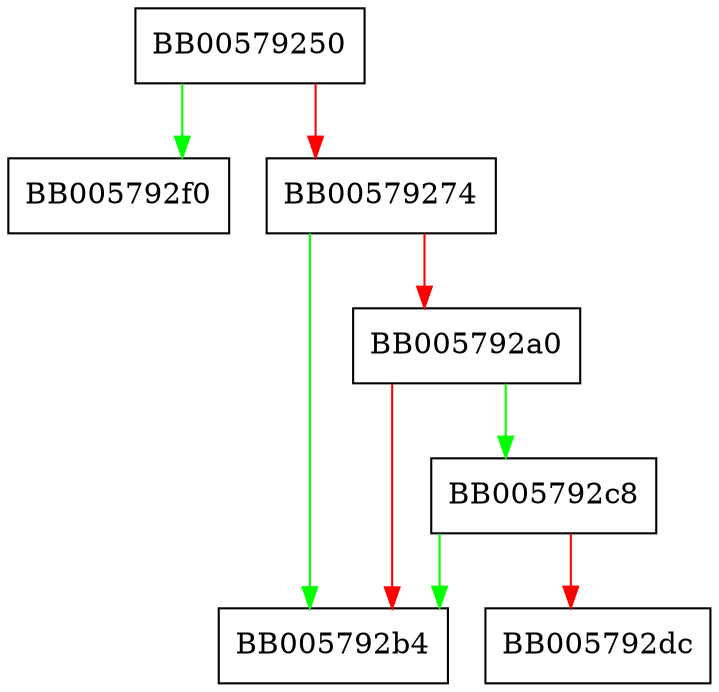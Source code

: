 digraph dhx_pkey_import_from {
  node [shape="box"];
  graph [splines=ortho];
  BB00579250 -> BB005792f0 [color="green"];
  BB00579250 -> BB00579274 [color="red"];
  BB00579274 -> BB005792b4 [color="green"];
  BB00579274 -> BB005792a0 [color="red"];
  BB005792a0 -> BB005792c8 [color="green"];
  BB005792a0 -> BB005792b4 [color="red"];
  BB005792c8 -> BB005792b4 [color="green"];
  BB005792c8 -> BB005792dc [color="red"];
}